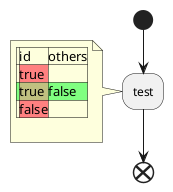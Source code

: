 @startuml
start
:test;
note
| |id|others|
| |<#FF8080>true| |
|<#80FF80> |<#C0C080>true|<#80FF80>false|
| |<#FF8080>false| |

end note

end
@enduml
